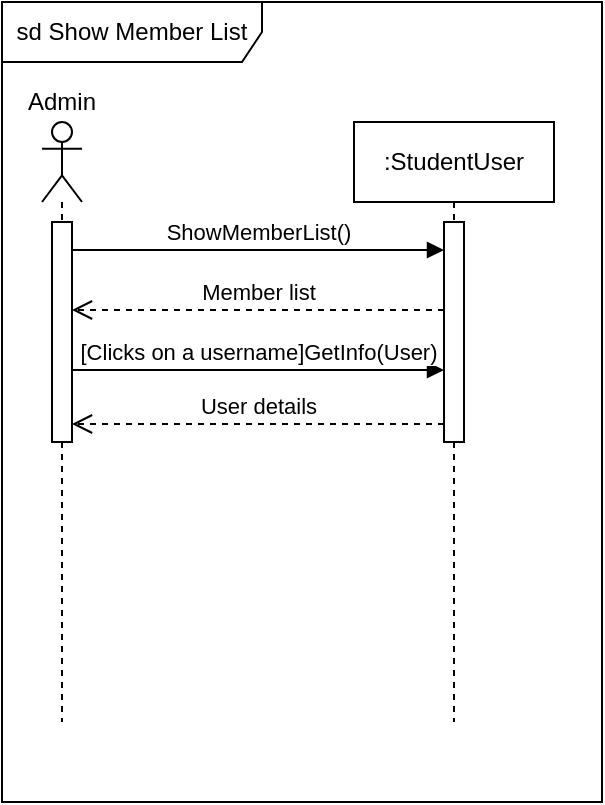 <mxfile version="10.6.7" type="github"><diagram id="ncnPe3LAeCZ0I8b6aM8f" name="Page-1"><mxGraphModel dx="754" dy="467" grid="1" gridSize="10" guides="1" tooltips="1" connect="1" arrows="1" fold="1" page="1" pageScale="1" pageWidth="827" pageHeight="1169" math="0" shadow="0"><root><mxCell id="0"/><mxCell id="1" parent="0"/><mxCell id="YUtFXq44jswvLZjMBeV3-2" value="sd Show Member List" style="shape=umlFrame;whiteSpace=wrap;html=1;width=130;height=30;" vertex="1" parent="1"><mxGeometry x="70" y="60" width="300" height="400" as="geometry"/></mxCell><mxCell id="YUtFXq44jswvLZjMBeV3-3" value="" style="shape=umlLifeline;participant=umlActor;perimeter=lifelinePerimeter;whiteSpace=wrap;html=1;container=1;collapsible=0;recursiveResize=0;verticalAlign=top;spacingTop=36;labelBackgroundColor=#ffffff;outlineConnect=0;" vertex="1" parent="1"><mxGeometry x="90" y="120" width="20" height="300" as="geometry"/></mxCell><mxCell id="YUtFXq44jswvLZjMBeV3-6" value="" style="html=1;points=[];perimeter=orthogonalPerimeter;" vertex="1" parent="YUtFXq44jswvLZjMBeV3-3"><mxGeometry x="5" y="50" width="10" height="110" as="geometry"/></mxCell><mxCell id="YUtFXq44jswvLZjMBeV3-4" value="Admin" style="text;html=1;strokeColor=none;fillColor=none;align=center;verticalAlign=middle;whiteSpace=wrap;rounded=0;" vertex="1" parent="1"><mxGeometry x="80" y="100" width="40" height="20" as="geometry"/></mxCell><mxCell id="YUtFXq44jswvLZjMBeV3-5" value=":StudentUser" style="shape=umlLifeline;perimeter=lifelinePerimeter;whiteSpace=wrap;html=1;container=1;collapsible=0;recursiveResize=0;outlineConnect=0;" vertex="1" parent="1"><mxGeometry x="246" y="120" width="100" height="300" as="geometry"/></mxCell><mxCell id="YUtFXq44jswvLZjMBeV3-7" value="" style="html=1;points=[];perimeter=orthogonalPerimeter;" vertex="1" parent="YUtFXq44jswvLZjMBeV3-5"><mxGeometry x="45" y="50" width="10" height="110" as="geometry"/></mxCell><mxCell id="YUtFXq44jswvLZjMBeV3-8" value="ShowMemberList()" style="html=1;verticalAlign=bottom;endArrow=block;" edge="1" parent="1" target="YUtFXq44jswvLZjMBeV3-7"><mxGeometry width="80" relative="1" as="geometry"><mxPoint x="105" y="184" as="sourcePoint"/><mxPoint x="245" y="184" as="targetPoint"/></mxGeometry></mxCell><mxCell id="YUtFXq44jswvLZjMBeV3-9" value="Member list&lt;br&gt;" style="html=1;verticalAlign=bottom;endArrow=open;dashed=1;endSize=8;" edge="1" parent="1"><mxGeometry relative="1" as="geometry"><mxPoint x="291" y="214" as="sourcePoint"/><mxPoint x="105" y="214" as="targetPoint"/></mxGeometry></mxCell><mxCell id="YUtFXq44jswvLZjMBeV3-10" value="[Clicks on a username]GetInfo(User)" style="html=1;verticalAlign=bottom;endArrow=block;" edge="1" parent="1"><mxGeometry width="80" relative="1" as="geometry"><mxPoint x="105" y="244" as="sourcePoint"/><mxPoint x="291" y="244" as="targetPoint"/></mxGeometry></mxCell><mxCell id="YUtFXq44jswvLZjMBeV3-11" value="User details" style="html=1;verticalAlign=bottom;endArrow=open;dashed=1;endSize=8;" edge="1" parent="1"><mxGeometry relative="1" as="geometry"><mxPoint x="291" y="271" as="sourcePoint"/><mxPoint x="105" y="271" as="targetPoint"/></mxGeometry></mxCell></root></mxGraphModel></diagram></mxfile>